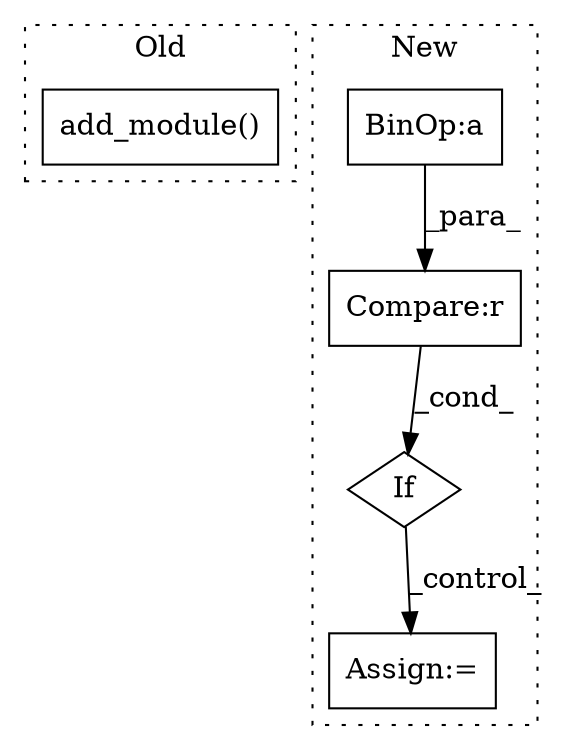 digraph G {
subgraph cluster0 {
1 [label="add_module()" a="75" s="1469,1539" l="23,1" shape="box"];
label = "Old";
style="dotted";
}
subgraph cluster1 {
2 [label="If" a="96" s="1611,1638" l="3,18" shape="diamond"];
3 [label="Compare:r" a="40" s="1614" l="24" shape="box"];
4 [label="Assign:=" a="68" s="1703" l="3" shape="box"];
5 [label="BinOp:a" a="82" s="1633" l="3" shape="box"];
label = "New";
style="dotted";
}
2 -> 4 [label="_control_"];
3 -> 2 [label="_cond_"];
5 -> 3 [label="_para_"];
}